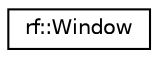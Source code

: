 digraph "Graphical Class Hierarchy"
{
  edge [fontname="Helvetica",fontsize="10",labelfontname="Helvetica",labelfontsize="10"];
  node [fontname="Helvetica",fontsize="10",shape=record];
  rankdir="LR";
  Node0 [label="rf::Window",height=0.2,width=0.4,color="black", fillcolor="white", style="filled",URL="$classrf_1_1_window.html",tooltip="BearLibTerminal wrapper class. "];
}

